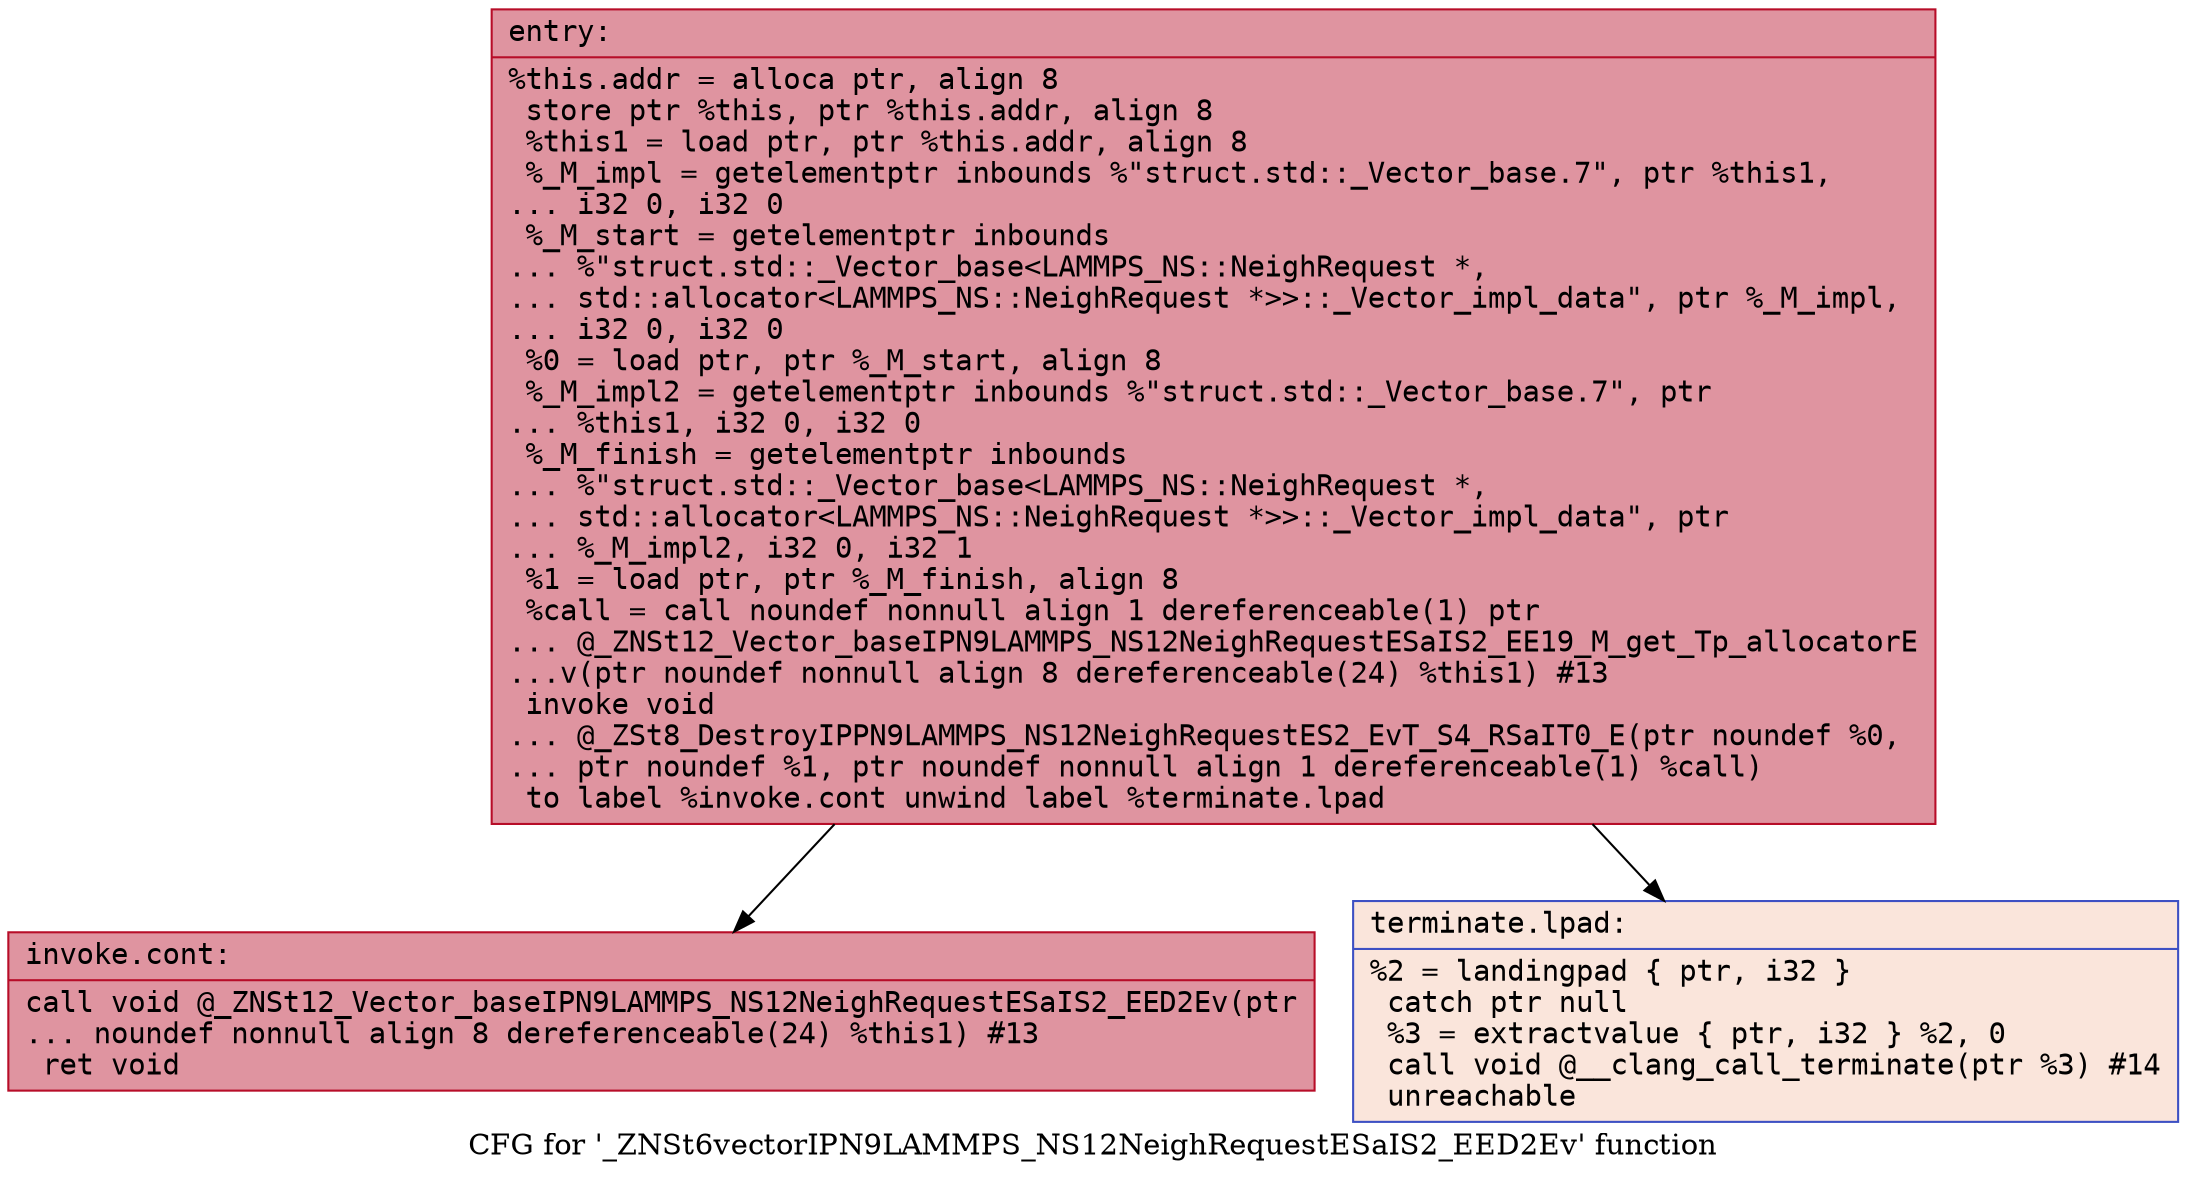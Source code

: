 digraph "CFG for '_ZNSt6vectorIPN9LAMMPS_NS12NeighRequestESaIS2_EED2Ev' function" {
	label="CFG for '_ZNSt6vectorIPN9LAMMPS_NS12NeighRequestESaIS2_EED2Ev' function";

	Node0x55975a6f3170 [shape=record,color="#b70d28ff", style=filled, fillcolor="#b70d2870" fontname="Courier",label="{entry:\l|  %this.addr = alloca ptr, align 8\l  store ptr %this, ptr %this.addr, align 8\l  %this1 = load ptr, ptr %this.addr, align 8\l  %_M_impl = getelementptr inbounds %\"struct.std::_Vector_base.7\", ptr %this1,\l... i32 0, i32 0\l  %_M_start = getelementptr inbounds\l... %\"struct.std::_Vector_base\<LAMMPS_NS::NeighRequest *,\l... std::allocator\<LAMMPS_NS::NeighRequest *\>\>::_Vector_impl_data\", ptr %_M_impl,\l... i32 0, i32 0\l  %0 = load ptr, ptr %_M_start, align 8\l  %_M_impl2 = getelementptr inbounds %\"struct.std::_Vector_base.7\", ptr\l... %this1, i32 0, i32 0\l  %_M_finish = getelementptr inbounds\l... %\"struct.std::_Vector_base\<LAMMPS_NS::NeighRequest *,\l... std::allocator\<LAMMPS_NS::NeighRequest *\>\>::_Vector_impl_data\", ptr\l... %_M_impl2, i32 0, i32 1\l  %1 = load ptr, ptr %_M_finish, align 8\l  %call = call noundef nonnull align 1 dereferenceable(1) ptr\l... @_ZNSt12_Vector_baseIPN9LAMMPS_NS12NeighRequestESaIS2_EE19_M_get_Tp_allocatorE\l...v(ptr noundef nonnull align 8 dereferenceable(24) %this1) #13\l  invoke void\l... @_ZSt8_DestroyIPPN9LAMMPS_NS12NeighRequestES2_EvT_S4_RSaIT0_E(ptr noundef %0,\l... ptr noundef %1, ptr noundef nonnull align 1 dereferenceable(1) %call)\l          to label %invoke.cont unwind label %terminate.lpad\l}"];
	Node0x55975a6f3170 -> Node0x55975a6f39c0[tooltip="entry -> invoke.cont\nProbability 100.00%" ];
	Node0x55975a6f3170 -> Node0x55975a6f3a40[tooltip="entry -> terminate.lpad\nProbability 0.00%" ];
	Node0x55975a6f39c0 [shape=record,color="#b70d28ff", style=filled, fillcolor="#b70d2870" fontname="Courier",label="{invoke.cont:\l|  call void @_ZNSt12_Vector_baseIPN9LAMMPS_NS12NeighRequestESaIS2_EED2Ev(ptr\l... noundef nonnull align 8 dereferenceable(24) %this1) #13\l  ret void\l}"];
	Node0x55975a6f3a40 [shape=record,color="#3d50c3ff", style=filled, fillcolor="#f4c5ad70" fontname="Courier",label="{terminate.lpad:\l|  %2 = landingpad \{ ptr, i32 \}\l          catch ptr null\l  %3 = extractvalue \{ ptr, i32 \} %2, 0\l  call void @__clang_call_terminate(ptr %3) #14\l  unreachable\l}"];
}
